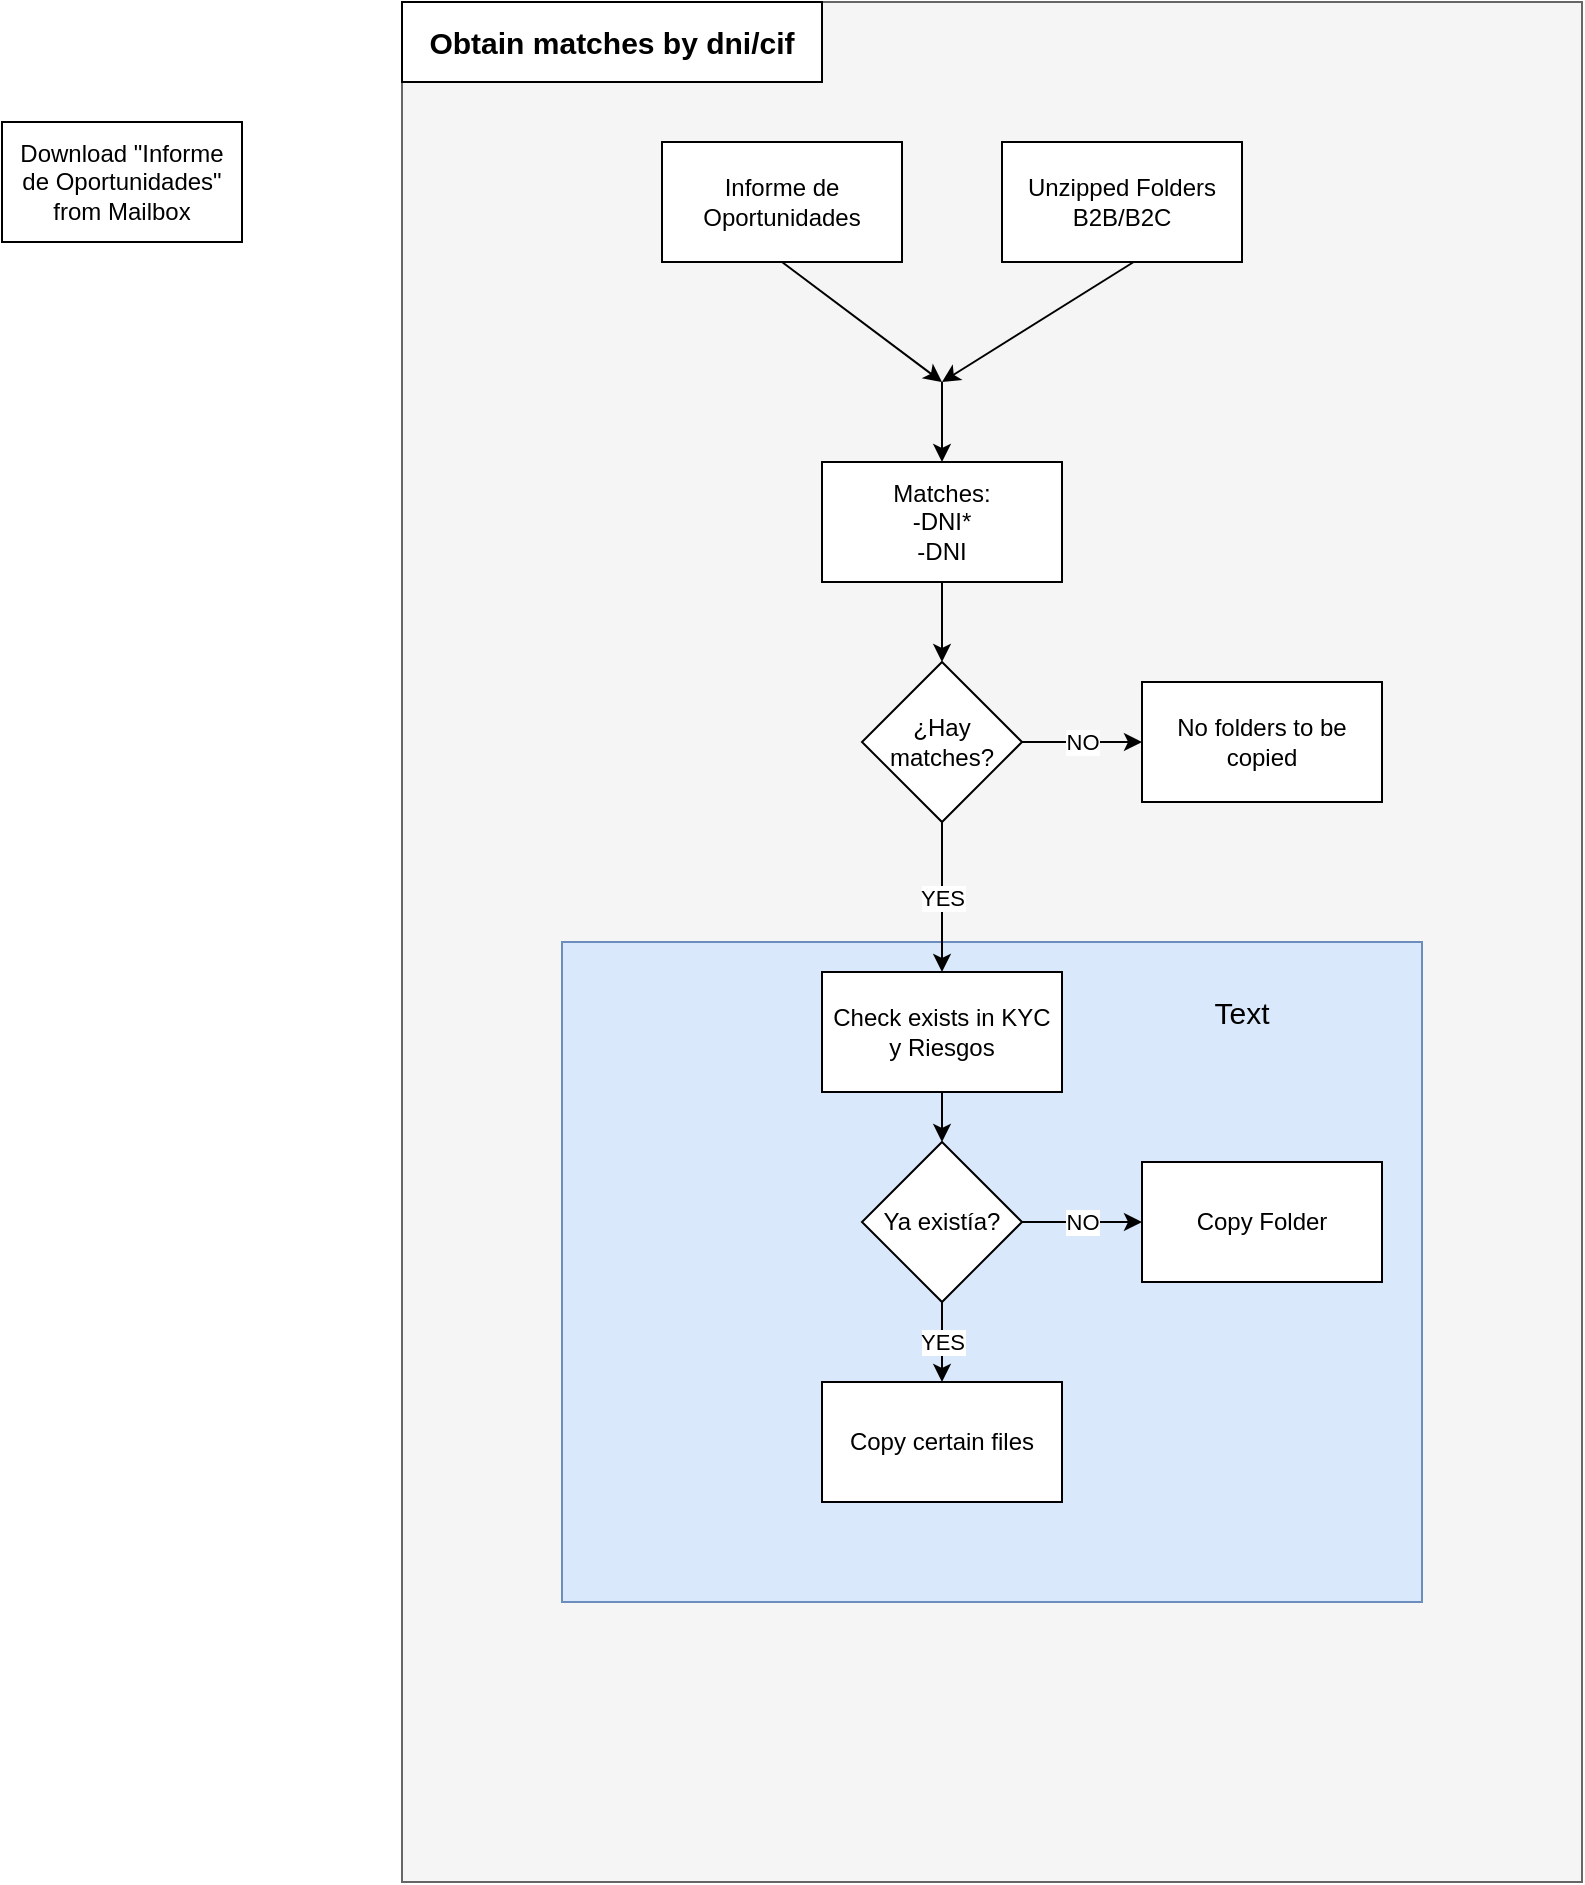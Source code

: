 <mxfile version="20.1.1" type="github">
  <diagram id="NTcUYjZsJp56rcHBwcU8" name="Page-1">
    <mxGraphModel dx="1673" dy="934" grid="1" gridSize="10" guides="1" tooltips="1" connect="1" arrows="1" fold="1" page="1" pageScale="1" pageWidth="827" pageHeight="1169" math="0" shadow="0">
      <root>
        <mxCell id="0" />
        <mxCell id="1" parent="0" />
        <mxCell id="ihADTE-LmOVIHgm_yPyX-11" value="" style="rounded=0;whiteSpace=wrap;html=1;fillColor=#f5f5f5;strokeColor=#666666;fontColor=#333333;" vertex="1" parent="1">
          <mxGeometry x="300" y="70" width="590" height="940" as="geometry" />
        </mxCell>
        <mxCell id="ihADTE-LmOVIHgm_yPyX-22" value="" style="rounded=0;whiteSpace=wrap;html=1;fillColor=#dae8fc;strokeColor=#6c8ebf;" vertex="1" parent="1">
          <mxGeometry x="380" y="540" width="430" height="330" as="geometry" />
        </mxCell>
        <mxCell id="ihADTE-LmOVIHgm_yPyX-1" value="Download &quot;Informe de Oportunidades&quot; from Mailbox" style="rounded=0;whiteSpace=wrap;html=1;" vertex="1" parent="1">
          <mxGeometry x="100" y="130" width="120" height="60" as="geometry" />
        </mxCell>
        <mxCell id="ihADTE-LmOVIHgm_yPyX-2" value="Informe de Oportunidades" style="rounded=0;whiteSpace=wrap;html=1;" vertex="1" parent="1">
          <mxGeometry x="430" y="140" width="120" height="60" as="geometry" />
        </mxCell>
        <mxCell id="ihADTE-LmOVIHgm_yPyX-4" value="Unzipped Folders B2B/B2C" style="rounded=0;whiteSpace=wrap;html=1;" vertex="1" parent="1">
          <mxGeometry x="600" y="140" width="120" height="60" as="geometry" />
        </mxCell>
        <mxCell id="ihADTE-LmOVIHgm_yPyX-6" value="" style="endArrow=classic;html=1;rounded=0;exitX=0.5;exitY=1;exitDx=0;exitDy=0;" edge="1" parent="1" source="ihADTE-LmOVIHgm_yPyX-2">
          <mxGeometry width="50" height="50" relative="1" as="geometry">
            <mxPoint x="500" y="190" as="sourcePoint" />
            <mxPoint x="570" y="260" as="targetPoint" />
          </mxGeometry>
        </mxCell>
        <mxCell id="ihADTE-LmOVIHgm_yPyX-7" value="" style="endArrow=classic;html=1;rounded=0;exitX=0.547;exitY=1.002;exitDx=0;exitDy=0;exitPerimeter=0;" edge="1" parent="1" source="ihADTE-LmOVIHgm_yPyX-4">
          <mxGeometry width="50" height="50" relative="1" as="geometry">
            <mxPoint x="660" y="190" as="sourcePoint" />
            <mxPoint x="570" y="260" as="targetPoint" />
          </mxGeometry>
        </mxCell>
        <mxCell id="ihADTE-LmOVIHgm_yPyX-13" value="" style="edgeStyle=orthogonalEdgeStyle;rounded=0;orthogonalLoop=1;jettySize=auto;html=1;" edge="1" parent="1" source="ihADTE-LmOVIHgm_yPyX-8" target="ihADTE-LmOVIHgm_yPyX-12">
          <mxGeometry relative="1" as="geometry" />
        </mxCell>
        <mxCell id="ihADTE-LmOVIHgm_yPyX-8" value="Matches:&lt;br&gt;-DNI*&lt;br&gt;-DNI" style="rounded=0;whiteSpace=wrap;html=1;" vertex="1" parent="1">
          <mxGeometry x="510" y="300" width="120" height="60" as="geometry" />
        </mxCell>
        <mxCell id="ihADTE-LmOVIHgm_yPyX-10" value="" style="endArrow=classic;html=1;rounded=0;entryX=0.5;entryY=0;entryDx=0;entryDy=0;" edge="1" parent="1" target="ihADTE-LmOVIHgm_yPyX-8">
          <mxGeometry width="50" height="50" relative="1" as="geometry">
            <mxPoint x="570" y="260" as="sourcePoint" />
            <mxPoint x="700" y="240" as="targetPoint" />
          </mxGeometry>
        </mxCell>
        <mxCell id="ihADTE-LmOVIHgm_yPyX-15" value="NO" style="edgeStyle=orthogonalEdgeStyle;rounded=0;orthogonalLoop=1;jettySize=auto;html=1;" edge="1" parent="1" source="ihADTE-LmOVIHgm_yPyX-12" target="ihADTE-LmOVIHgm_yPyX-14">
          <mxGeometry relative="1" as="geometry" />
        </mxCell>
        <mxCell id="ihADTE-LmOVIHgm_yPyX-19" value="YES" style="edgeStyle=orthogonalEdgeStyle;rounded=0;orthogonalLoop=1;jettySize=auto;html=1;" edge="1" parent="1" source="ihADTE-LmOVIHgm_yPyX-12" target="ihADTE-LmOVIHgm_yPyX-18">
          <mxGeometry relative="1" as="geometry" />
        </mxCell>
        <mxCell id="ihADTE-LmOVIHgm_yPyX-12" value="¿Hay matches?" style="rhombus;whiteSpace=wrap;html=1;" vertex="1" parent="1">
          <mxGeometry x="530" y="400" width="80" height="80" as="geometry" />
        </mxCell>
        <mxCell id="ihADTE-LmOVIHgm_yPyX-14" value="No folders to be copied" style="whiteSpace=wrap;html=1;" vertex="1" parent="1">
          <mxGeometry x="670" y="410" width="120" height="60" as="geometry" />
        </mxCell>
        <mxCell id="ihADTE-LmOVIHgm_yPyX-17" value="&lt;font style=&quot;font-size: 15px;&quot;&gt;&lt;b&gt;Obtain matches by dni/cif&lt;/b&gt;&lt;/font&gt;" style="rounded=0;whiteSpace=wrap;html=1;" vertex="1" parent="1">
          <mxGeometry x="300" y="70" width="210" height="40" as="geometry" />
        </mxCell>
        <mxCell id="ihADTE-LmOVIHgm_yPyX-21" value="" style="edgeStyle=orthogonalEdgeStyle;rounded=0;orthogonalLoop=1;jettySize=auto;html=1;" edge="1" parent="1" source="ihADTE-LmOVIHgm_yPyX-18" target="ihADTE-LmOVIHgm_yPyX-20">
          <mxGeometry relative="1" as="geometry" />
        </mxCell>
        <mxCell id="ihADTE-LmOVIHgm_yPyX-18" value="Check exists in KYC y Riesgos" style="whiteSpace=wrap;html=1;" vertex="1" parent="1">
          <mxGeometry x="510" y="555" width="120" height="60" as="geometry" />
        </mxCell>
        <mxCell id="ihADTE-LmOVIHgm_yPyX-24" value="YES" style="edgeStyle=orthogonalEdgeStyle;rounded=0;orthogonalLoop=1;jettySize=auto;html=1;" edge="1" parent="1" source="ihADTE-LmOVIHgm_yPyX-20" target="ihADTE-LmOVIHgm_yPyX-23">
          <mxGeometry relative="1" as="geometry" />
        </mxCell>
        <mxCell id="ihADTE-LmOVIHgm_yPyX-26" value="NO" style="edgeStyle=orthogonalEdgeStyle;rounded=0;orthogonalLoop=1;jettySize=auto;html=1;" edge="1" parent="1" source="ihADTE-LmOVIHgm_yPyX-20" target="ihADTE-LmOVIHgm_yPyX-25">
          <mxGeometry relative="1" as="geometry" />
        </mxCell>
        <mxCell id="ihADTE-LmOVIHgm_yPyX-20" value="Ya existía?" style="rhombus;whiteSpace=wrap;html=1;" vertex="1" parent="1">
          <mxGeometry x="530" y="640" width="80" height="80" as="geometry" />
        </mxCell>
        <mxCell id="ihADTE-LmOVIHgm_yPyX-23" value="Copy certain files" style="whiteSpace=wrap;html=1;" vertex="1" parent="1">
          <mxGeometry x="510" y="760" width="120" height="60" as="geometry" />
        </mxCell>
        <mxCell id="ihADTE-LmOVIHgm_yPyX-25" value="Copy Folder" style="whiteSpace=wrap;html=1;" vertex="1" parent="1">
          <mxGeometry x="670" y="650" width="120" height="60" as="geometry" />
        </mxCell>
        <mxCell id="ihADTE-LmOVIHgm_yPyX-27" value="Text" style="text;html=1;strokeColor=none;fillColor=none;align=center;verticalAlign=middle;whiteSpace=wrap;rounded=0;fontSize=15;" vertex="1" parent="1">
          <mxGeometry x="690" y="560" width="60" height="30" as="geometry" />
        </mxCell>
      </root>
    </mxGraphModel>
  </diagram>
</mxfile>
